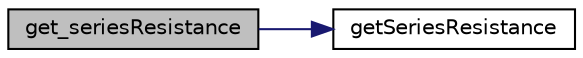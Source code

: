 digraph "get_seriesResistance"
{
 // INTERACTIVE_SVG=YES
  edge [fontname="Helvetica",fontsize="10",labelfontname="Helvetica",labelfontsize="10"];
  node [fontname="Helvetica",fontsize="10",shape=record];
  rankdir="LR";
  Node4 [label="get_seriesResistance",height=0.2,width=0.4,color="black", fillcolor="grey75", style="filled", fontcolor="black"];
  Node4 -> Node5 [color="midnightblue",fontsize="10",style="solid",fontname="Helvetica"];
  Node5 [label="getSeriesResistance",height=0.2,width=0.4,color="black", fillcolor="white", style="filled",URL="$cell_8c.html#a890ee514476b0d152d447ab537046b8f",tooltip="get the series resistance of the cell "];
}
